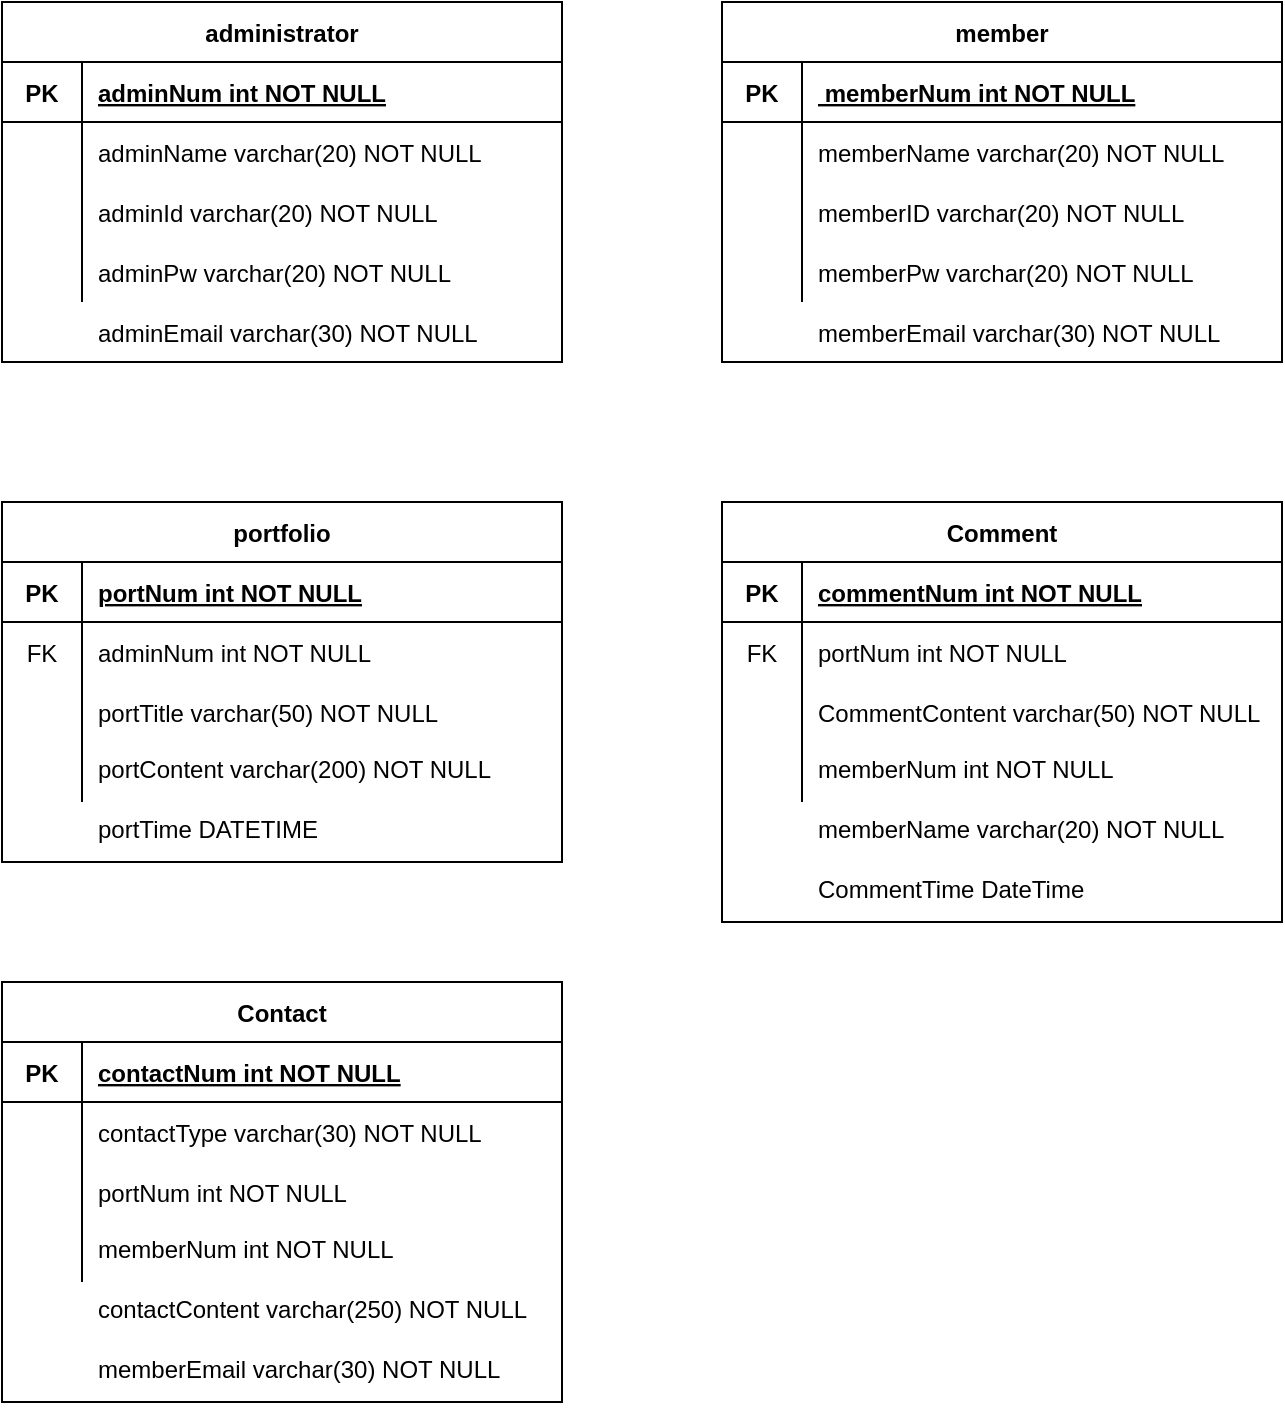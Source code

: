 <mxfile>
    <diagram id="R2lEEEUBdFMjLlhIrx00" name="Page-1">
        <mxGraphModel dx="686" dy="605" grid="1" gridSize="10" guides="1" tooltips="1" connect="1" arrows="1" fold="1" page="1" pageScale="1" pageWidth="850" pageHeight="1100" math="0" shadow="0" extFonts="Permanent Marker^https://fonts.googleapis.com/css?family=Permanent+Marker">
            <root>
                <mxCell id="0"/>
                <mxCell id="1" parent="0"/>
                <mxCell id="_kJrTIC5OA84zKX-3ACV-40" value="administrator" style="shape=table;startSize=30;container=1;collapsible=1;childLayout=tableLayout;fixedRows=1;rowLines=0;fontStyle=1;align=center;resizeLast=1;" parent="1" vertex="1">
                    <mxGeometry x="80" y="80" width="280" height="180" as="geometry">
                        <mxRectangle x="80" y="80" width="110" height="30" as="alternateBounds"/>
                    </mxGeometry>
                </mxCell>
                <mxCell id="_kJrTIC5OA84zKX-3ACV-41" value="" style="shape=partialRectangle;collapsible=0;dropTarget=0;pointerEvents=0;fillColor=none;top=0;left=0;bottom=1;right=0;points=[[0,0.5],[1,0.5]];portConstraint=eastwest;" parent="_kJrTIC5OA84zKX-3ACV-40" vertex="1">
                    <mxGeometry y="30" width="280" height="30" as="geometry"/>
                </mxCell>
                <mxCell id="_kJrTIC5OA84zKX-3ACV-42" value="PK" style="shape=partialRectangle;connectable=0;fillColor=none;top=0;left=0;bottom=0;right=0;fontStyle=1;overflow=hidden;" parent="_kJrTIC5OA84zKX-3ACV-41" vertex="1">
                    <mxGeometry width="40" height="30" as="geometry">
                        <mxRectangle width="40" height="30" as="alternateBounds"/>
                    </mxGeometry>
                </mxCell>
                <mxCell id="_kJrTIC5OA84zKX-3ACV-43" value="adminNum int  NOT NULL" style="shape=partialRectangle;connectable=0;fillColor=none;top=0;left=0;bottom=0;right=0;align=left;spacingLeft=6;fontStyle=5;overflow=hidden;" parent="_kJrTIC5OA84zKX-3ACV-41" vertex="1">
                    <mxGeometry x="40" width="240" height="30" as="geometry">
                        <mxRectangle width="240" height="30" as="alternateBounds"/>
                    </mxGeometry>
                </mxCell>
                <mxCell id="_kJrTIC5OA84zKX-3ACV-44" value="" style="shape=partialRectangle;collapsible=0;dropTarget=0;pointerEvents=0;fillColor=none;top=0;left=0;bottom=0;right=0;points=[[0,0.5],[1,0.5]];portConstraint=eastwest;" parent="_kJrTIC5OA84zKX-3ACV-40" vertex="1">
                    <mxGeometry y="60" width="280" height="30" as="geometry"/>
                </mxCell>
                <mxCell id="_kJrTIC5OA84zKX-3ACV-45" value="" style="shape=partialRectangle;connectable=0;fillColor=none;top=0;left=0;bottom=0;right=0;editable=1;overflow=hidden;" parent="_kJrTIC5OA84zKX-3ACV-44" vertex="1">
                    <mxGeometry width="40" height="30" as="geometry">
                        <mxRectangle width="40" height="30" as="alternateBounds"/>
                    </mxGeometry>
                </mxCell>
                <mxCell id="_kJrTIC5OA84zKX-3ACV-46" value="adminName varchar(20)           NOT NULL" style="shape=partialRectangle;connectable=0;fillColor=none;top=0;left=0;bottom=0;right=0;align=left;spacingLeft=6;overflow=hidden;" parent="_kJrTIC5OA84zKX-3ACV-44" vertex="1">
                    <mxGeometry x="40" width="240" height="30" as="geometry">
                        <mxRectangle width="240" height="30" as="alternateBounds"/>
                    </mxGeometry>
                </mxCell>
                <mxCell id="_kJrTIC5OA84zKX-3ACV-47" value="" style="shape=partialRectangle;collapsible=0;dropTarget=0;pointerEvents=0;fillColor=none;top=0;left=0;bottom=0;right=0;points=[[0,0.5],[1,0.5]];portConstraint=eastwest;" parent="_kJrTIC5OA84zKX-3ACV-40" vertex="1">
                    <mxGeometry y="90" width="280" height="30" as="geometry"/>
                </mxCell>
                <mxCell id="_kJrTIC5OA84zKX-3ACV-48" value="" style="shape=partialRectangle;connectable=0;fillColor=none;top=0;left=0;bottom=0;right=0;editable=1;overflow=hidden;" parent="_kJrTIC5OA84zKX-3ACV-47" vertex="1">
                    <mxGeometry width="40" height="30" as="geometry">
                        <mxRectangle width="40" height="30" as="alternateBounds"/>
                    </mxGeometry>
                </mxCell>
                <mxCell id="_kJrTIC5OA84zKX-3ACV-49" value="adminId varchar(20) NOT NULL" style="shape=partialRectangle;connectable=0;fillColor=none;top=0;left=0;bottom=0;right=0;align=left;spacingLeft=6;overflow=hidden;" parent="_kJrTIC5OA84zKX-3ACV-47" vertex="1">
                    <mxGeometry x="40" width="240" height="30" as="geometry">
                        <mxRectangle width="240" height="30" as="alternateBounds"/>
                    </mxGeometry>
                </mxCell>
                <mxCell id="_kJrTIC5OA84zKX-3ACV-50" value="" style="shape=partialRectangle;collapsible=0;dropTarget=0;pointerEvents=0;fillColor=none;top=0;left=0;bottom=0;right=0;points=[[0,0.5],[1,0.5]];portConstraint=eastwest;" parent="_kJrTIC5OA84zKX-3ACV-40" vertex="1">
                    <mxGeometry y="120" width="280" height="30" as="geometry"/>
                </mxCell>
                <mxCell id="_kJrTIC5OA84zKX-3ACV-51" value="" style="shape=partialRectangle;connectable=0;fillColor=none;top=0;left=0;bottom=0;right=0;editable=1;overflow=hidden;" parent="_kJrTIC5OA84zKX-3ACV-50" vertex="1">
                    <mxGeometry width="40" height="30" as="geometry">
                        <mxRectangle width="40" height="30" as="alternateBounds"/>
                    </mxGeometry>
                </mxCell>
                <mxCell id="_kJrTIC5OA84zKX-3ACV-52" value="adminPw varchar(20)  NOT NULL" style="shape=partialRectangle;connectable=0;fillColor=none;top=0;left=0;bottom=0;right=0;align=left;spacingLeft=6;overflow=hidden;" parent="_kJrTIC5OA84zKX-3ACV-50" vertex="1">
                    <mxGeometry x="40" width="240" height="30" as="geometry">
                        <mxRectangle width="240" height="30" as="alternateBounds"/>
                    </mxGeometry>
                </mxCell>
                <mxCell id="_kJrTIC5OA84zKX-3ACV-74" value="adminEmail varchar(30)        NOT NULL" style="shape=partialRectangle;connectable=0;fillColor=none;top=0;left=0;bottom=0;right=0;align=left;spacingLeft=6;overflow=hidden;" parent="1" vertex="1">
                    <mxGeometry x="120" y="230" width="240" height="30" as="geometry">
                        <mxRectangle width="240" height="30" as="alternateBounds"/>
                    </mxGeometry>
                </mxCell>
                <mxCell id="_kJrTIC5OA84zKX-3ACV-77" value="member" style="shape=table;startSize=30;container=1;collapsible=1;childLayout=tableLayout;fixedRows=1;rowLines=0;fontStyle=1;align=center;resizeLast=1;" parent="1" vertex="1">
                    <mxGeometry x="440" y="80" width="280" height="180" as="geometry">
                        <mxRectangle x="440" y="80" width="110" height="30" as="alternateBounds"/>
                    </mxGeometry>
                </mxCell>
                <mxCell id="_kJrTIC5OA84zKX-3ACV-78" value="" style="shape=partialRectangle;collapsible=0;dropTarget=0;pointerEvents=0;fillColor=none;top=0;left=0;bottom=1;right=0;points=[[0,0.5],[1,0.5]];portConstraint=eastwest;" parent="_kJrTIC5OA84zKX-3ACV-77" vertex="1">
                    <mxGeometry y="30" width="280" height="30" as="geometry"/>
                </mxCell>
                <mxCell id="_kJrTIC5OA84zKX-3ACV-79" value="PK" style="shape=partialRectangle;connectable=0;fillColor=none;top=0;left=0;bottom=0;right=0;fontStyle=1;overflow=hidden;" parent="_kJrTIC5OA84zKX-3ACV-78" vertex="1">
                    <mxGeometry width="40" height="30" as="geometry">
                        <mxRectangle width="40" height="30" as="alternateBounds"/>
                    </mxGeometry>
                </mxCell>
                <mxCell id="_kJrTIC5OA84zKX-3ACV-80" value=" memberNum int  NOT NULL" style="shape=partialRectangle;connectable=0;fillColor=none;top=0;left=0;bottom=0;right=0;align=left;spacingLeft=6;fontStyle=5;overflow=hidden;" parent="_kJrTIC5OA84zKX-3ACV-78" vertex="1">
                    <mxGeometry x="40" width="240" height="30" as="geometry">
                        <mxRectangle width="240" height="30" as="alternateBounds"/>
                    </mxGeometry>
                </mxCell>
                <mxCell id="_kJrTIC5OA84zKX-3ACV-81" value="" style="shape=partialRectangle;collapsible=0;dropTarget=0;pointerEvents=0;fillColor=none;top=0;left=0;bottom=0;right=0;points=[[0,0.5],[1,0.5]];portConstraint=eastwest;" parent="_kJrTIC5OA84zKX-3ACV-77" vertex="1">
                    <mxGeometry y="60" width="280" height="30" as="geometry"/>
                </mxCell>
                <mxCell id="_kJrTIC5OA84zKX-3ACV-82" value="" style="shape=partialRectangle;connectable=0;fillColor=none;top=0;left=0;bottom=0;right=0;editable=1;overflow=hidden;" parent="_kJrTIC5OA84zKX-3ACV-81" vertex="1">
                    <mxGeometry width="40" height="30" as="geometry">
                        <mxRectangle width="40" height="30" as="alternateBounds"/>
                    </mxGeometry>
                </mxCell>
                <mxCell id="_kJrTIC5OA84zKX-3ACV-83" value="memberName varchar(20)      NOT NULL" style="shape=partialRectangle;connectable=0;fillColor=none;top=0;left=0;bottom=0;right=0;align=left;spacingLeft=6;overflow=hidden;" parent="_kJrTIC5OA84zKX-3ACV-81" vertex="1">
                    <mxGeometry x="40" width="240" height="30" as="geometry">
                        <mxRectangle width="240" height="30" as="alternateBounds"/>
                    </mxGeometry>
                </mxCell>
                <mxCell id="_kJrTIC5OA84zKX-3ACV-84" value="" style="shape=partialRectangle;collapsible=0;dropTarget=0;pointerEvents=0;fillColor=none;top=0;left=0;bottom=0;right=0;points=[[0,0.5],[1,0.5]];portConstraint=eastwest;" parent="_kJrTIC5OA84zKX-3ACV-77" vertex="1">
                    <mxGeometry y="90" width="280" height="30" as="geometry"/>
                </mxCell>
                <mxCell id="_kJrTIC5OA84zKX-3ACV-85" value="" style="shape=partialRectangle;connectable=0;fillColor=none;top=0;left=0;bottom=0;right=0;editable=1;overflow=hidden;" parent="_kJrTIC5OA84zKX-3ACV-84" vertex="1">
                    <mxGeometry width="40" height="30" as="geometry">
                        <mxRectangle width="40" height="30" as="alternateBounds"/>
                    </mxGeometry>
                </mxCell>
                <mxCell id="_kJrTIC5OA84zKX-3ACV-86" value="memberID varchar(20)  NOT NULL" style="shape=partialRectangle;connectable=0;fillColor=none;top=0;left=0;bottom=0;right=0;align=left;spacingLeft=6;overflow=hidden;" parent="_kJrTIC5OA84zKX-3ACV-84" vertex="1">
                    <mxGeometry x="40" width="240" height="30" as="geometry">
                        <mxRectangle width="240" height="30" as="alternateBounds"/>
                    </mxGeometry>
                </mxCell>
                <mxCell id="_kJrTIC5OA84zKX-3ACV-87" value="" style="shape=partialRectangle;collapsible=0;dropTarget=0;pointerEvents=0;fillColor=none;top=0;left=0;bottom=0;right=0;points=[[0,0.5],[1,0.5]];portConstraint=eastwest;" parent="_kJrTIC5OA84zKX-3ACV-77" vertex="1">
                    <mxGeometry y="120" width="280" height="30" as="geometry"/>
                </mxCell>
                <mxCell id="_kJrTIC5OA84zKX-3ACV-88" value="" style="shape=partialRectangle;connectable=0;fillColor=none;top=0;left=0;bottom=0;right=0;editable=1;overflow=hidden;" parent="_kJrTIC5OA84zKX-3ACV-87" vertex="1">
                    <mxGeometry width="40" height="30" as="geometry">
                        <mxRectangle width="40" height="30" as="alternateBounds"/>
                    </mxGeometry>
                </mxCell>
                <mxCell id="_kJrTIC5OA84zKX-3ACV-89" value="memberPw varchar(20)  NOT NULL" style="shape=partialRectangle;connectable=0;fillColor=none;top=0;left=0;bottom=0;right=0;align=left;spacingLeft=6;overflow=hidden;" parent="_kJrTIC5OA84zKX-3ACV-87" vertex="1">
                    <mxGeometry x="40" width="240" height="30" as="geometry">
                        <mxRectangle width="240" height="30" as="alternateBounds"/>
                    </mxGeometry>
                </mxCell>
                <mxCell id="_kJrTIC5OA84zKX-3ACV-91" value="memberEmail varchar(30)    NOT NULL" style="shape=partialRectangle;connectable=0;fillColor=none;top=0;left=0;bottom=0;right=0;align=left;spacingLeft=6;overflow=hidden;" parent="1" vertex="1">
                    <mxGeometry x="480" y="230" width="240" height="30" as="geometry">
                        <mxRectangle width="240" height="30" as="alternateBounds"/>
                    </mxGeometry>
                </mxCell>
                <mxCell id="_kJrTIC5OA84zKX-3ACV-92" value="portfolio" style="shape=table;startSize=30;container=1;collapsible=1;childLayout=tableLayout;fixedRows=1;rowLines=0;fontStyle=1;align=center;resizeLast=1;" parent="1" vertex="1">
                    <mxGeometry x="80" y="330" width="280" height="180" as="geometry">
                        <mxRectangle x="80" y="330" width="110" height="30" as="alternateBounds"/>
                    </mxGeometry>
                </mxCell>
                <mxCell id="_kJrTIC5OA84zKX-3ACV-93" value="" style="shape=partialRectangle;collapsible=0;dropTarget=0;pointerEvents=0;fillColor=none;top=0;left=0;bottom=1;right=0;points=[[0,0.5],[1,0.5]];portConstraint=eastwest;" parent="_kJrTIC5OA84zKX-3ACV-92" vertex="1">
                    <mxGeometry y="30" width="280" height="30" as="geometry"/>
                </mxCell>
                <mxCell id="_kJrTIC5OA84zKX-3ACV-94" value="PK" style="shape=partialRectangle;connectable=0;fillColor=none;top=0;left=0;bottom=0;right=0;fontStyle=1;overflow=hidden;" parent="_kJrTIC5OA84zKX-3ACV-93" vertex="1">
                    <mxGeometry width="40" height="30" as="geometry">
                        <mxRectangle width="40" height="30" as="alternateBounds"/>
                    </mxGeometry>
                </mxCell>
                <mxCell id="_kJrTIC5OA84zKX-3ACV-95" value="portNum int NOT NULL" style="shape=partialRectangle;connectable=0;fillColor=none;top=0;left=0;bottom=0;right=0;align=left;spacingLeft=6;fontStyle=5;overflow=hidden;" parent="_kJrTIC5OA84zKX-3ACV-93" vertex="1">
                    <mxGeometry x="40" width="240" height="30" as="geometry">
                        <mxRectangle width="240" height="30" as="alternateBounds"/>
                    </mxGeometry>
                </mxCell>
                <mxCell id="_kJrTIC5OA84zKX-3ACV-96" value="" style="shape=partialRectangle;collapsible=0;dropTarget=0;pointerEvents=0;fillColor=none;top=0;left=0;bottom=0;right=0;points=[[0,0.5],[1,0.5]];portConstraint=eastwest;" parent="_kJrTIC5OA84zKX-3ACV-92" vertex="1">
                    <mxGeometry y="60" width="280" height="30" as="geometry"/>
                </mxCell>
                <mxCell id="_kJrTIC5OA84zKX-3ACV-97" value="FK" style="shape=partialRectangle;connectable=0;fillColor=none;top=0;left=0;bottom=0;right=0;editable=1;overflow=hidden;" parent="_kJrTIC5OA84zKX-3ACV-96" vertex="1">
                    <mxGeometry width="40" height="30" as="geometry">
                        <mxRectangle width="40" height="30" as="alternateBounds"/>
                    </mxGeometry>
                </mxCell>
                <mxCell id="_kJrTIC5OA84zKX-3ACV-98" value="adminNum int   NOT NULL" style="shape=partialRectangle;connectable=0;fillColor=none;top=0;left=0;bottom=0;right=0;align=left;spacingLeft=6;overflow=hidden;" parent="_kJrTIC5OA84zKX-3ACV-96" vertex="1">
                    <mxGeometry x="40" width="240" height="30" as="geometry">
                        <mxRectangle width="240" height="30" as="alternateBounds"/>
                    </mxGeometry>
                </mxCell>
                <mxCell id="_kJrTIC5OA84zKX-3ACV-99" value="" style="shape=partialRectangle;collapsible=0;dropTarget=0;pointerEvents=0;fillColor=none;top=0;left=0;bottom=0;right=0;points=[[0,0.5],[1,0.5]];portConstraint=eastwest;" parent="_kJrTIC5OA84zKX-3ACV-92" vertex="1">
                    <mxGeometry y="90" width="280" height="30" as="geometry"/>
                </mxCell>
                <mxCell id="_kJrTIC5OA84zKX-3ACV-100" value="" style="shape=partialRectangle;connectable=0;fillColor=none;top=0;left=0;bottom=0;right=0;editable=1;overflow=hidden;" parent="_kJrTIC5OA84zKX-3ACV-99" vertex="1">
                    <mxGeometry width="40" height="30" as="geometry">
                        <mxRectangle width="40" height="30" as="alternateBounds"/>
                    </mxGeometry>
                </mxCell>
                <mxCell id="_kJrTIC5OA84zKX-3ACV-101" value="portTitle varchar(50)   NOT NULL" style="shape=partialRectangle;connectable=0;fillColor=none;top=0;left=0;bottom=0;right=0;align=left;spacingLeft=6;overflow=hidden;" parent="_kJrTIC5OA84zKX-3ACV-99" vertex="1">
                    <mxGeometry x="40" width="240" height="30" as="geometry">
                        <mxRectangle width="240" height="30" as="alternateBounds"/>
                    </mxGeometry>
                </mxCell>
                <mxCell id="_kJrTIC5OA84zKX-3ACV-102" value="" style="shape=partialRectangle;collapsible=0;dropTarget=0;pointerEvents=0;fillColor=none;top=0;left=0;bottom=0;right=0;points=[[0,0.5],[1,0.5]];portConstraint=eastwest;" parent="_kJrTIC5OA84zKX-3ACV-92" vertex="1">
                    <mxGeometry y="120" width="280" height="30" as="geometry"/>
                </mxCell>
                <mxCell id="_kJrTIC5OA84zKX-3ACV-103" value="&#10;&#10;&lt;br style=&quot;padding: 0px ; margin: 0px&quot;&gt;portContent varchar(200)  NOT NULL&lt;div style=&quot;padding: 0px ; margin: 0px&quot;&gt;&lt;br style=&quot;padding: 0px; margin: 0px; color: rgb(240  240  240); font-family: helvetica; font-size: 12px; font-style: normal; font-weight: 400; letter-spacing: normal; text-align: left; text-indent: 0px; text-transform: none; word-spacing: 0px; background-color: rgb(42  42  42);&quot;&gt;&#10;&#10;&lt;/div&gt;" style="shape=partialRectangle;connectable=0;fillColor=none;top=0;left=0;bottom=0;right=0;editable=1;overflow=hidden;" parent="_kJrTIC5OA84zKX-3ACV-102" vertex="1">
                    <mxGeometry width="40" height="30" as="geometry">
                        <mxRectangle width="40" height="30" as="alternateBounds"/>
                    </mxGeometry>
                </mxCell>
                <mxCell id="_kJrTIC5OA84zKX-3ACV-104" value="portContent varchar(200)  NOT NULL" style="shape=partialRectangle;connectable=0;fillColor=none;top=0;left=0;bottom=0;right=0;align=left;spacingLeft=6;overflow=hidden;verticalAlign=top;" parent="_kJrTIC5OA84zKX-3ACV-102" vertex="1">
                    <mxGeometry x="40" width="240" height="30" as="geometry">
                        <mxRectangle width="240" height="30" as="alternateBounds"/>
                    </mxGeometry>
                </mxCell>
                <mxCell id="_kJrTIC5OA84zKX-3ACV-106" value="portTime DATETIME" style="shape=partialRectangle;connectable=0;fillColor=none;top=0;left=0;bottom=0;right=0;align=left;spacingLeft=6;overflow=hidden;verticalAlign=top;" parent="1" vertex="1">
                    <mxGeometry x="120" y="480" width="240" height="30" as="geometry">
                        <mxRectangle width="240" height="30" as="alternateBounds"/>
                    </mxGeometry>
                </mxCell>
                <mxCell id="_kJrTIC5OA84zKX-3ACV-108" value="Comment" style="shape=table;startSize=30;container=1;collapsible=1;childLayout=tableLayout;fixedRows=1;rowLines=0;fontStyle=1;align=center;resizeLast=1;" parent="1" vertex="1">
                    <mxGeometry x="440" y="330" width="280" height="210" as="geometry">
                        <mxRectangle x="440" y="330" width="110" height="30" as="alternateBounds"/>
                    </mxGeometry>
                </mxCell>
                <mxCell id="_kJrTIC5OA84zKX-3ACV-109" value="" style="shape=partialRectangle;collapsible=0;dropTarget=0;pointerEvents=0;fillColor=none;top=0;left=0;bottom=1;right=0;points=[[0,0.5],[1,0.5]];portConstraint=eastwest;" parent="_kJrTIC5OA84zKX-3ACV-108" vertex="1">
                    <mxGeometry y="30" width="280" height="30" as="geometry"/>
                </mxCell>
                <mxCell id="_kJrTIC5OA84zKX-3ACV-110" value="PK" style="shape=partialRectangle;connectable=0;fillColor=none;top=0;left=0;bottom=0;right=0;fontStyle=1;overflow=hidden;" parent="_kJrTIC5OA84zKX-3ACV-109" vertex="1">
                    <mxGeometry width="40" height="30" as="geometry">
                        <mxRectangle width="40" height="30" as="alternateBounds"/>
                    </mxGeometry>
                </mxCell>
                <mxCell id="_kJrTIC5OA84zKX-3ACV-111" value="commentNum int   NOT NULL" style="shape=partialRectangle;connectable=0;fillColor=none;top=0;left=0;bottom=0;right=0;align=left;spacingLeft=6;fontStyle=5;overflow=hidden;" parent="_kJrTIC5OA84zKX-3ACV-109" vertex="1">
                    <mxGeometry x="40" width="240" height="30" as="geometry">
                        <mxRectangle width="240" height="30" as="alternateBounds"/>
                    </mxGeometry>
                </mxCell>
                <mxCell id="_kJrTIC5OA84zKX-3ACV-112" value="" style="shape=partialRectangle;collapsible=0;dropTarget=0;pointerEvents=0;fillColor=none;top=0;left=0;bottom=0;right=0;points=[[0,0.5],[1,0.5]];portConstraint=eastwest;" parent="_kJrTIC5OA84zKX-3ACV-108" vertex="1">
                    <mxGeometry y="60" width="280" height="30" as="geometry"/>
                </mxCell>
                <mxCell id="_kJrTIC5OA84zKX-3ACV-113" value="FK" style="shape=partialRectangle;connectable=0;fillColor=none;top=0;left=0;bottom=0;right=0;editable=1;overflow=hidden;" parent="_kJrTIC5OA84zKX-3ACV-112" vertex="1">
                    <mxGeometry width="40" height="30" as="geometry">
                        <mxRectangle width="40" height="30" as="alternateBounds"/>
                    </mxGeometry>
                </mxCell>
                <mxCell id="_kJrTIC5OA84zKX-3ACV-114" value="portNum int  NOT NULL" style="shape=partialRectangle;connectable=0;fillColor=none;top=0;left=0;bottom=0;right=0;align=left;spacingLeft=6;overflow=hidden;" parent="_kJrTIC5OA84zKX-3ACV-112" vertex="1">
                    <mxGeometry x="40" width="240" height="30" as="geometry">
                        <mxRectangle width="240" height="30" as="alternateBounds"/>
                    </mxGeometry>
                </mxCell>
                <mxCell id="_kJrTIC5OA84zKX-3ACV-115" value="" style="shape=partialRectangle;collapsible=0;dropTarget=0;pointerEvents=0;fillColor=none;top=0;left=0;bottom=0;right=0;points=[[0,0.5],[1,0.5]];portConstraint=eastwest;" parent="_kJrTIC5OA84zKX-3ACV-108" vertex="1">
                    <mxGeometry y="90" width="280" height="30" as="geometry"/>
                </mxCell>
                <mxCell id="_kJrTIC5OA84zKX-3ACV-116" value="" style="shape=partialRectangle;connectable=0;fillColor=none;top=0;left=0;bottom=0;right=0;editable=1;overflow=hidden;" parent="_kJrTIC5OA84zKX-3ACV-115" vertex="1">
                    <mxGeometry width="40" height="30" as="geometry">
                        <mxRectangle width="40" height="30" as="alternateBounds"/>
                    </mxGeometry>
                </mxCell>
                <mxCell id="_kJrTIC5OA84zKX-3ACV-117" value="CommentContent varchar(50)   NOT NULL " style="shape=partialRectangle;connectable=0;fillColor=none;top=0;left=0;bottom=0;right=0;align=left;spacingLeft=6;overflow=hidden;" parent="_kJrTIC5OA84zKX-3ACV-115" vertex="1">
                    <mxGeometry x="40" width="240" height="30" as="geometry">
                        <mxRectangle width="240" height="30" as="alternateBounds"/>
                    </mxGeometry>
                </mxCell>
                <mxCell id="_kJrTIC5OA84zKX-3ACV-118" value="" style="shape=partialRectangle;collapsible=0;dropTarget=0;pointerEvents=0;fillColor=none;top=0;left=0;bottom=0;right=0;points=[[0,0.5],[1,0.5]];portConstraint=eastwest;" parent="_kJrTIC5OA84zKX-3ACV-108" vertex="1">
                    <mxGeometry y="120" width="280" height="30" as="geometry"/>
                </mxCell>
                <mxCell id="_kJrTIC5OA84zKX-3ACV-119" value="&#10;&#10;&lt;br style=&quot;padding: 0px ; margin: 0px&quot;&gt;portContent varchar(200)      NOT NULL&lt;div style=&quot;padding: 0px ; margin: 0px&quot;&gt;&lt;br style=&quot;padding: 0px; margin: 0px; color: rgb(240  240, 240); font-family: helvetica; font-size: 12px; font-style: normal; font-weight: 400; letter-spacing: normal; text-align: left; text-indent: 0px; text-transform: none; word-spacing: 0px; background-color: rgb(42  42  42);&quot;&gt;&#10;&#10;&lt;/div&gt;" style="shape=partialRectangle;connectable=0;fillColor=none;top=0;left=0;bottom=0;right=0;editable=1;overflow=hidden;" parent="_kJrTIC5OA84zKX-3ACV-118" vertex="1">
                    <mxGeometry width="40" height="30" as="geometry">
                        <mxRectangle width="40" height="30" as="alternateBounds"/>
                    </mxGeometry>
                </mxCell>
                <mxCell id="_kJrTIC5OA84zKX-3ACV-120" value="memberNum int  NOT NULL &#10;" style="shape=partialRectangle;connectable=0;fillColor=none;top=0;left=0;bottom=0;right=0;align=left;spacingLeft=6;overflow=hidden;verticalAlign=top;" parent="_kJrTIC5OA84zKX-3ACV-118" vertex="1">
                    <mxGeometry x="40" width="240" height="30" as="geometry">
                        <mxRectangle width="240" height="30" as="alternateBounds"/>
                    </mxGeometry>
                </mxCell>
                <mxCell id="_kJrTIC5OA84zKX-3ACV-121" value="memberName varchar(20)   NOT NULL &#10;" style="shape=partialRectangle;connectable=0;fillColor=none;top=0;left=0;bottom=0;right=0;align=left;spacingLeft=6;overflow=hidden;verticalAlign=top;" parent="1" vertex="1">
                    <mxGeometry x="480" y="480" width="240" height="30" as="geometry">
                        <mxRectangle width="240" height="30" as="alternateBounds"/>
                    </mxGeometry>
                </mxCell>
                <mxCell id="_kJrTIC5OA84zKX-3ACV-122" value="CommentTime DateTime&#10;" style="shape=partialRectangle;connectable=0;fillColor=none;top=0;left=0;bottom=0;right=0;align=left;spacingLeft=6;overflow=hidden;verticalAlign=top;" parent="1" vertex="1">
                    <mxGeometry x="480" y="510" width="240" height="30" as="geometry">
                        <mxRectangle width="240" height="30" as="alternateBounds"/>
                    </mxGeometry>
                </mxCell>
                <mxCell id="_kJrTIC5OA84zKX-3ACV-123" value="Contact" style="shape=table;startSize=30;container=1;collapsible=1;childLayout=tableLayout;fixedRows=1;rowLines=0;fontStyle=1;align=center;resizeLast=1;" parent="1" vertex="1">
                    <mxGeometry x="80" y="570" width="280" height="210" as="geometry">
                        <mxRectangle x="80" y="80" width="110" height="30" as="alternateBounds"/>
                    </mxGeometry>
                </mxCell>
                <mxCell id="_kJrTIC5OA84zKX-3ACV-124" value="" style="shape=partialRectangle;collapsible=0;dropTarget=0;pointerEvents=0;fillColor=none;top=0;left=0;bottom=1;right=0;points=[[0,0.5],[1,0.5]];portConstraint=eastwest;" parent="_kJrTIC5OA84zKX-3ACV-123" vertex="1">
                    <mxGeometry y="30" width="280" height="30" as="geometry"/>
                </mxCell>
                <mxCell id="_kJrTIC5OA84zKX-3ACV-125" value="PK" style="shape=partialRectangle;connectable=0;fillColor=none;top=0;left=0;bottom=0;right=0;fontStyle=1;overflow=hidden;" parent="_kJrTIC5OA84zKX-3ACV-124" vertex="1">
                    <mxGeometry width="40" height="30" as="geometry">
                        <mxRectangle width="40" height="30" as="alternateBounds"/>
                    </mxGeometry>
                </mxCell>
                <mxCell id="_kJrTIC5OA84zKX-3ACV-126" value="contactNum int  NOT NULL" style="shape=partialRectangle;connectable=0;fillColor=none;top=0;left=0;bottom=0;right=0;align=left;spacingLeft=6;fontStyle=5;overflow=hidden;" parent="_kJrTIC5OA84zKX-3ACV-124" vertex="1">
                    <mxGeometry x="40" width="240" height="30" as="geometry">
                        <mxRectangle width="240" height="30" as="alternateBounds"/>
                    </mxGeometry>
                </mxCell>
                <mxCell id="_kJrTIC5OA84zKX-3ACV-127" value="" style="shape=partialRectangle;collapsible=0;dropTarget=0;pointerEvents=0;fillColor=none;top=0;left=0;bottom=0;right=0;points=[[0,0.5],[1,0.5]];portConstraint=eastwest;" parent="_kJrTIC5OA84zKX-3ACV-123" vertex="1">
                    <mxGeometry y="60" width="280" height="30" as="geometry"/>
                </mxCell>
                <mxCell id="_kJrTIC5OA84zKX-3ACV-128" value="" style="shape=partialRectangle;connectable=0;fillColor=none;top=0;left=0;bottom=0;right=0;editable=1;overflow=hidden;" parent="_kJrTIC5OA84zKX-3ACV-127" vertex="1">
                    <mxGeometry width="40" height="30" as="geometry">
                        <mxRectangle width="40" height="30" as="alternateBounds"/>
                    </mxGeometry>
                </mxCell>
                <mxCell id="_kJrTIC5OA84zKX-3ACV-129" value="contactType varchar(30)  NOT NULL" style="shape=partialRectangle;connectable=0;fillColor=none;top=0;left=0;bottom=0;right=0;align=left;spacingLeft=6;overflow=hidden;" parent="_kJrTIC5OA84zKX-3ACV-127" vertex="1">
                    <mxGeometry x="40" width="240" height="30" as="geometry">
                        <mxRectangle width="240" height="30" as="alternateBounds"/>
                    </mxGeometry>
                </mxCell>
                <mxCell id="_kJrTIC5OA84zKX-3ACV-130" value="" style="shape=partialRectangle;collapsible=0;dropTarget=0;pointerEvents=0;fillColor=none;top=0;left=0;bottom=0;right=0;points=[[0,0.5],[1,0.5]];portConstraint=eastwest;" parent="_kJrTIC5OA84zKX-3ACV-123" vertex="1">
                    <mxGeometry y="90" width="280" height="30" as="geometry"/>
                </mxCell>
                <mxCell id="_kJrTIC5OA84zKX-3ACV-131" value="" style="shape=partialRectangle;connectable=0;fillColor=none;top=0;left=0;bottom=0;right=0;editable=1;overflow=hidden;" parent="_kJrTIC5OA84zKX-3ACV-130" vertex="1">
                    <mxGeometry width="40" height="30" as="geometry">
                        <mxRectangle width="40" height="30" as="alternateBounds"/>
                    </mxGeometry>
                </mxCell>
                <mxCell id="_kJrTIC5OA84zKX-3ACV-132" value="portNum int  NOT NULL" style="shape=partialRectangle;connectable=0;fillColor=none;top=0;left=0;bottom=0;right=0;align=left;spacingLeft=6;overflow=hidden;" parent="_kJrTIC5OA84zKX-3ACV-130" vertex="1">
                    <mxGeometry x="40" width="240" height="30" as="geometry">
                        <mxRectangle width="240" height="30" as="alternateBounds"/>
                    </mxGeometry>
                </mxCell>
                <mxCell id="_kJrTIC5OA84zKX-3ACV-133" value="" style="shape=partialRectangle;collapsible=0;dropTarget=0;pointerEvents=0;fillColor=none;top=0;left=0;bottom=0;right=0;points=[[0,0.5],[1,0.5]];portConstraint=eastwest;" parent="_kJrTIC5OA84zKX-3ACV-123" vertex="1">
                    <mxGeometry y="120" width="280" height="30" as="geometry"/>
                </mxCell>
                <mxCell id="_kJrTIC5OA84zKX-3ACV-134" value="&#10;&#10;&lt;br style=&quot;padding: 0px ; margin: 0px&quot;&gt;portContent varchar(200)  NOT NULL&lt;div style=&quot;padding: 0px ; margin: 0px&quot;&gt;&lt;br style=&quot;padding: 0px; margin: 0px; color: rgb(240  240, 240); font-family: helvetica; font-size: 12px; font-style: normal; font-weight: 400; letter-spacing: normal; text-align: left; text-indent: 0px; text-transform: none; word-spacing: 0px; background-color: rgb(42  42  42);&quot;&gt;&#10;&#10;&lt;/div&gt;" style="shape=partialRectangle;connectable=0;fillColor=none;top=0;left=0;bottom=0;right=0;editable=1;overflow=hidden;" parent="_kJrTIC5OA84zKX-3ACV-133" vertex="1">
                    <mxGeometry width="40" height="30" as="geometry">
                        <mxRectangle width="40" height="30" as="alternateBounds"/>
                    </mxGeometry>
                </mxCell>
                <mxCell id="_kJrTIC5OA84zKX-3ACV-135" value="memberNum int   NOT NULL &#10;" style="shape=partialRectangle;connectable=0;fillColor=none;top=0;left=0;bottom=0;right=0;align=left;spacingLeft=6;overflow=hidden;verticalAlign=top;" parent="_kJrTIC5OA84zKX-3ACV-133" vertex="1">
                    <mxGeometry x="40" width="240" height="30" as="geometry">
                        <mxRectangle width="240" height="30" as="alternateBounds"/>
                    </mxGeometry>
                </mxCell>
                <mxCell id="_kJrTIC5OA84zKX-3ACV-136" value="contactContent varchar(250)   NOT NULL &#10;" style="shape=partialRectangle;connectable=0;fillColor=none;top=0;left=0;bottom=0;right=0;align=left;spacingLeft=6;overflow=hidden;verticalAlign=top;" parent="1" vertex="1">
                    <mxGeometry x="120" y="720" width="240" height="30" as="geometry">
                        <mxRectangle width="240" height="30" as="alternateBounds"/>
                    </mxGeometry>
                </mxCell>
                <mxCell id="_kJrTIC5OA84zKX-3ACV-137" value="memberEmail varchar(30)  NOT NULL&#10;" style="shape=partialRectangle;connectable=0;fillColor=none;top=0;left=0;bottom=0;right=0;align=left;spacingLeft=6;overflow=hidden;verticalAlign=top;" parent="1" vertex="1">
                    <mxGeometry x="120" y="750" width="240" height="30" as="geometry">
                        <mxRectangle width="240" height="30" as="alternateBounds"/>
                    </mxGeometry>
                </mxCell>
            </root>
        </mxGraphModel>
    </diagram>
</mxfile>